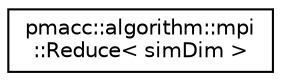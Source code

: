 digraph "Graphical Class Hierarchy"
{
 // LATEX_PDF_SIZE
  edge [fontname="Helvetica",fontsize="10",labelfontname="Helvetica",labelfontsize="10"];
  node [fontname="Helvetica",fontsize="10",shape=record];
  rankdir="LR";
  Node0 [label="pmacc::algorithm::mpi\l::Reduce\< simDim \>",height=0.2,width=0.4,color="black", fillcolor="white", style="filled",URL="$classpmacc_1_1algorithm_1_1mpi_1_1_reduce.html",tooltip=" "];
}
